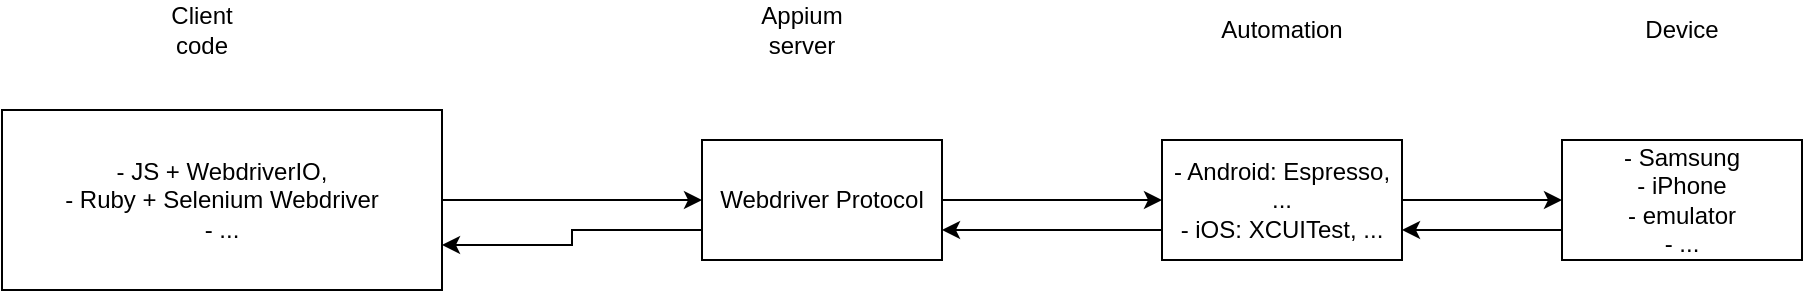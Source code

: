 <mxfile version="14.1.2" type="device"><diagram id="fXMU4tUdT3GIxhjk7BiZ" name="Page-1"><mxGraphModel dx="1426" dy="794" grid="1" gridSize="10" guides="1" tooltips="1" connect="1" arrows="1" fold="1" page="1" pageScale="1" pageWidth="850" pageHeight="1100" math="0" shadow="0"><root><mxCell id="0"/><mxCell id="1" parent="0"/><mxCell id="bxwBdYeeZWWCVG_98bsp-11" style="edgeStyle=orthogonalEdgeStyle;rounded=0;orthogonalLoop=1;jettySize=auto;html=1;" edge="1" parent="1" source="bxwBdYeeZWWCVG_98bsp-1" target="bxwBdYeeZWWCVG_98bsp-2"><mxGeometry relative="1" as="geometry"/></mxCell><mxCell id="bxwBdYeeZWWCVG_98bsp-1" value="- JS + WebdriverIO,&lt;br&gt;- Ruby + Selenium Webdriver&lt;br&gt;- ..." style="rounded=0;whiteSpace=wrap;html=1;" vertex="1" parent="1"><mxGeometry x="40" y="290" width="220" height="90" as="geometry"/></mxCell><mxCell id="bxwBdYeeZWWCVG_98bsp-12" style="edgeStyle=orthogonalEdgeStyle;rounded=0;orthogonalLoop=1;jettySize=auto;html=1;" edge="1" parent="1" source="bxwBdYeeZWWCVG_98bsp-2" target="bxwBdYeeZWWCVG_98bsp-3"><mxGeometry relative="1" as="geometry"/></mxCell><mxCell id="bxwBdYeeZWWCVG_98bsp-18" style="edgeStyle=orthogonalEdgeStyle;rounded=0;orthogonalLoop=1;jettySize=auto;html=1;exitX=0;exitY=0.75;exitDx=0;exitDy=0;entryX=1;entryY=0.75;entryDx=0;entryDy=0;" edge="1" parent="1" source="bxwBdYeeZWWCVG_98bsp-2" target="bxwBdYeeZWWCVG_98bsp-1"><mxGeometry relative="1" as="geometry"/></mxCell><mxCell id="bxwBdYeeZWWCVG_98bsp-2" value="Webdriver Protocol" style="rounded=0;whiteSpace=wrap;html=1;" vertex="1" parent="1"><mxGeometry x="390" y="305" width="120" height="60" as="geometry"/></mxCell><mxCell id="bxwBdYeeZWWCVG_98bsp-13" style="edgeStyle=orthogonalEdgeStyle;rounded=0;orthogonalLoop=1;jettySize=auto;html=1;" edge="1" parent="1" source="bxwBdYeeZWWCVG_98bsp-3" target="bxwBdYeeZWWCVG_98bsp-9"><mxGeometry relative="1" as="geometry"/></mxCell><mxCell id="bxwBdYeeZWWCVG_98bsp-17" style="edgeStyle=orthogonalEdgeStyle;rounded=0;orthogonalLoop=1;jettySize=auto;html=1;exitX=0;exitY=0.75;exitDx=0;exitDy=0;entryX=1;entryY=0.75;entryDx=0;entryDy=0;" edge="1" parent="1" source="bxwBdYeeZWWCVG_98bsp-3" target="bxwBdYeeZWWCVG_98bsp-2"><mxGeometry relative="1" as="geometry"/></mxCell><mxCell id="bxwBdYeeZWWCVG_98bsp-3" value="- Android: Espresso, ...&lt;br&gt;- iOS: XCUITest, ..." style="rounded=0;whiteSpace=wrap;html=1;" vertex="1" parent="1"><mxGeometry x="620" y="305" width="120" height="60" as="geometry"/></mxCell><mxCell id="bxwBdYeeZWWCVG_98bsp-4" value="Automation" style="text;html=1;strokeColor=none;fillColor=none;align=center;verticalAlign=middle;whiteSpace=wrap;rounded=0;" vertex="1" parent="1"><mxGeometry x="660" y="240" width="40" height="20" as="geometry"/></mxCell><mxCell id="bxwBdYeeZWWCVG_98bsp-5" value="Client code" style="text;html=1;strokeColor=none;fillColor=none;align=center;verticalAlign=middle;whiteSpace=wrap;rounded=0;" vertex="1" parent="1"><mxGeometry x="120" y="240" width="40" height="20" as="geometry"/></mxCell><mxCell id="bxwBdYeeZWWCVG_98bsp-7" value="Appium server" style="text;html=1;strokeColor=none;fillColor=none;align=center;verticalAlign=middle;whiteSpace=wrap;rounded=0;" vertex="1" parent="1"><mxGeometry x="420" y="240" width="40" height="20" as="geometry"/></mxCell><mxCell id="bxwBdYeeZWWCVG_98bsp-16" style="edgeStyle=orthogonalEdgeStyle;rounded=0;orthogonalLoop=1;jettySize=auto;html=1;exitX=0;exitY=0.75;exitDx=0;exitDy=0;entryX=1;entryY=0.75;entryDx=0;entryDy=0;" edge="1" parent="1" source="bxwBdYeeZWWCVG_98bsp-9" target="bxwBdYeeZWWCVG_98bsp-3"><mxGeometry relative="1" as="geometry"/></mxCell><mxCell id="bxwBdYeeZWWCVG_98bsp-9" value="- Samsung&lt;br&gt;- iPhone&lt;br&gt;- emulator&lt;br&gt;- ...&lt;br&gt;" style="rounded=0;whiteSpace=wrap;html=1;" vertex="1" parent="1"><mxGeometry x="820" y="305" width="120" height="60" as="geometry"/></mxCell><mxCell id="bxwBdYeeZWWCVG_98bsp-10" value="Device" style="text;html=1;strokeColor=none;fillColor=none;align=center;verticalAlign=middle;whiteSpace=wrap;rounded=0;" vertex="1" parent="1"><mxGeometry x="860" y="240" width="40" height="20" as="geometry"/></mxCell></root></mxGraphModel></diagram></mxfile>